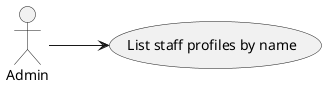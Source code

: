 ﻿@startuml
left to right direction

actor "Admin" as user
usecase "List staff profiles by name" as goal

user --> goal

@enduml